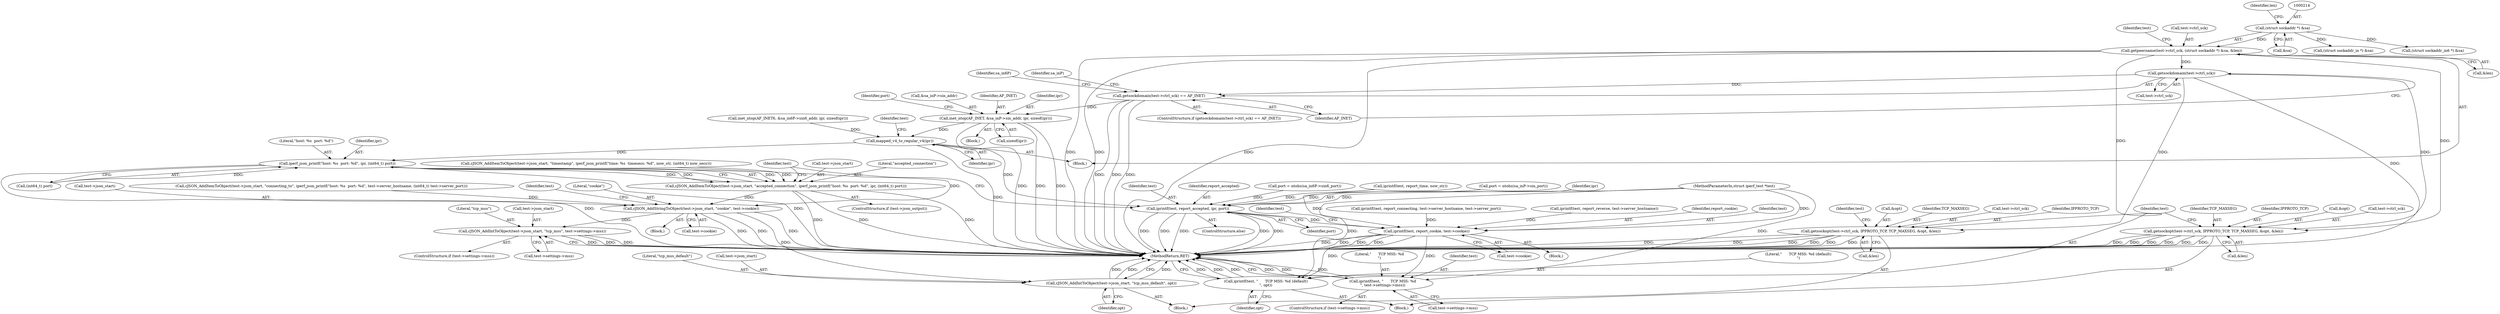 digraph "1_iperf_91f2fa59e8ed80dfbf400add0164ee0e508e412a_49@pointer" {
"1000209" [label="(Call,getpeername(test->ctrl_sck, (struct sockaddr *) &sa, &len))"];
"1000213" [label="(Call,(struct sockaddr *) &sa)"];
"1000221" [label="(Call,getsockdomain(test->ctrl_sck))"];
"1000220" [label="(Call,getsockdomain(test->ctrl_sck) == AF_INET)"];
"1000233" [label="(Call,inet_ntop(AF_INET, &sa_inP->sin_addr, ipr, sizeof(ipr)))"];
"1000271" [label="(Call,mapped_v4_to_regular_v4(ipr))"];
"1000282" [label="(Call,iperf_json_printf(\"host: %s  port: %d\", ipr, (int64_t) port))"];
"1000277" [label="(Call,cJSON_AddItemToObject(test->json_start, \"accepted_connection\", iperf_json_printf(\"host: %s  port: %d\", ipr, (int64_t) port)))"];
"1000299" [label="(Call,cJSON_AddStringToObject(test->json_start, \"cookie\", test->cookie))"];
"1000322" [label="(Call,cJSON_AddIntToObject(test->json_start, \"tcp_mss\", test->settings->mss))"];
"1000348" [label="(Call,cJSON_AddIntToObject(test->json_start, \"tcp_mss_default\", opt))"];
"1000289" [label="(Call,iprintf(test, report_accepted, ipr, port))"];
"1000360" [label="(Call,iprintf(test, report_cookie, test->cookie))"];
"1000381" [label="(Call,iprintf(test, \"      TCP MSS: %d\n\", test->settings->mss))"];
"1000405" [label="(Call,iprintf(test, \"      TCP MSS: %d (default)\n\", opt))"];
"1000338" [label="(Call,getsockopt(test->ctrl_sck, IPPROTO_TCP, TCP_MAXSEG, &opt, &len))"];
"1000395" [label="(Call,getsockopt(test->ctrl_sck, IPPROTO_TCP, TCP_MAXSEG, &opt, &len))"];
"1000251" [label="(Identifier,sa_in6P)"];
"1000136" [label="(Call,cJSON_AddItemToObject(test->json_start, \"timestamp\", iperf_json_printf(\"time: %s  timesecs: %d\", now_str, (int64_t) now_secs)))"];
"1000228" [label="(Identifier,sa_inP)"];
"1000403" [label="(Call,&len)"];
"1000408" [label="(Identifier,opt)"];
"1000213" [label="(Call,(struct sockaddr *) &sa)"];
"1000298" [label="(Block,)"];
"1000290" [label="(Identifier,test)"];
"1000220" [label="(Call,getsockdomain(test->ctrl_sck) == AF_INET)"];
"1000296" [label="(Identifier,test)"];
"1000348" [label="(Call,cJSON_AddIntToObject(test->json_start, \"tcp_mss_default\", opt))"];
"1000326" [label="(Literal,\"tcp_mss\")"];
"1000316" [label="(ControlStructure,if (test->settings->mss))"];
"1000350" [label="(Identifier,test)"];
"1000300" [label="(Call,test->json_start)"];
"1000221" [label="(Call,getsockdomain(test->ctrl_sck))"];
"1000209" [label="(Call,getpeername(test->ctrl_sck, (struct sockaddr *) &sa, &len))"];
"1000229" [label="(Call,(struct sockaddr_in *) &sa)"];
"1000370" [label="(Identifier,test)"];
"1000226" [label="(Block,)"];
"1000252" [label="(Call,(struct sockaddr_in6 *) &sa)"];
"1000363" [label="(Call,test->cookie)"];
"1000282" [label="(Call,iperf_json_printf(\"host: %s  port: %d\", ipr, (int64_t) port))"];
"1000344" [label="(Call,&opt)"];
"1000291" [label="(Identifier,report_accepted)"];
"1000285" [label="(Call,(int64_t) port)"];
"1000384" [label="(Call,test->settings->mss)"];
"1000271" [label="(Call,mapped_v4_to_regular_v4(ipr))"];
"1000223" [label="(Identifier,test)"];
"1000405" [label="(Call,iprintf(test, \"      TCP MSS: %d (default)\n\", opt))"];
"1000215" [label="(Call,&sa)"];
"1000338" [label="(Call,getsockopt(test->ctrl_sck, IPPROTO_TCP, TCP_MAXSEG, &opt, &len))"];
"1000243" [label="(Identifier,port)"];
"1000322" [label="(Call,cJSON_AddIntToObject(test->json_start, \"tcp_mss\", test->settings->mss))"];
"1000323" [label="(Call,test->json_start)"];
"1000406" [label="(Identifier,test)"];
"1000222" [label="(Call,test->ctrl_sck)"];
"1000293" [label="(Identifier,port)"];
"1000219" [label="(ControlStructure,if (getsockdomain(test->ctrl_sck) == AF_INET))"];
"1000375" [label="(ControlStructure,if (test->settings->mss))"];
"1000400" [label="(Identifier,TCP_MAXSEG)"];
"1000383" [label="(Literal,\"      TCP MSS: %d\n\")"];
"1000333" [label="(Block,)"];
"1000360" [label="(Call,iprintf(test, report_cookie, test->cookie))"];
"1000101" [label="(MethodParameterIn,struct iperf_test *test)"];
"1000353" [label="(Identifier,opt)"];
"1000167" [label="(Call,cJSON_AddItemToObject(test->json_start, \"connecting_to\", iperf_json_printf(\"host: %s  port: %d\", test->server_hostname, (int64_t) test->server_port)))"];
"1000390" [label="(Block,)"];
"1000399" [label="(Identifier,IPPROTO_TCP)"];
"1000265" [label="(Call,port = ntohs(sa_in6P->sin6_port))"];
"1000382" [label="(Identifier,test)"];
"1000278" [label="(Call,test->json_start)"];
"1000283" [label="(Literal,\"host: %s  port: %d\")"];
"1000204" [label="(Block,)"];
"1000152" [label="(Call,iprintf(test, report_time, now_str))"];
"1000409" [label="(MethodReturn,RET)"];
"1000210" [label="(Call,test->ctrl_sck)"];
"1000352" [label="(Literal,\"tcp_mss_default\")"];
"1000256" [label="(Call,inet_ntop(AF_INET6, &sa_in6P->sin6_addr, ipr, sizeof(ipr)))"];
"1000289" [label="(Call,iprintf(test, report_accepted, ipr, port))"];
"1000242" [label="(Call,port = ntohs(sa_inP->sin_port))"];
"1000235" [label="(Call,&sa_inP->sin_addr)"];
"1000407" [label="(Literal,\"      TCP MSS: %d (default)\n\")"];
"1000359" [label="(Block,)"];
"1000234" [label="(Identifier,AF_INET)"];
"1000395" [label="(Call,getsockopt(test->ctrl_sck, IPPROTO_TCP, TCP_MAXSEG, &opt, &len))"];
"1000292" [label="(Identifier,ipr)"];
"1000381" [label="(Call,iprintf(test, \"      TCP MSS: %d\n\", test->settings->mss))"];
"1000401" [label="(Call,&opt)"];
"1000343" [label="(Identifier,TCP_MAXSEG)"];
"1000184" [label="(Call,iprintf(test, report_connecting, test->server_hostname, test->server_port))"];
"1000284" [label="(Identifier,ipr)"];
"1000218" [label="(Identifier,len)"];
"1000339" [label="(Call,test->ctrl_sck)"];
"1000233" [label="(Call,inet_ntop(AF_INET, &sa_inP->sin_addr, ipr, sizeof(ipr)))"];
"1000273" [label="(ControlStructure,if (test->json_output))"];
"1000342" [label="(Identifier,IPPROTO_TCP)"];
"1000311" [label="(Identifier,test)"];
"1000240" [label="(Call,sizeof(ipr))"];
"1000288" [label="(ControlStructure,else)"];
"1000217" [label="(Call,&len)"];
"1000304" [label="(Call,test->cookie)"];
"1000275" [label="(Identifier,test)"];
"1000346" [label="(Call,&len)"];
"1000303" [label="(Literal,\"cookie\")"];
"1000197" [label="(Call,iprintf(test, report_reverse, test->server_hostname))"];
"1000272" [label="(Identifier,ipr)"];
"1000299" [label="(Call,cJSON_AddStringToObject(test->json_start, \"cookie\", test->cookie))"];
"1000277" [label="(Call,cJSON_AddItemToObject(test->json_start, \"accepted_connection\", iperf_json_printf(\"host: %s  port: %d\", ipr, (int64_t) port)))"];
"1000225" [label="(Identifier,AF_INET)"];
"1000281" [label="(Literal,\"accepted_connection\")"];
"1000239" [label="(Identifier,ipr)"];
"1000349" [label="(Call,test->json_start)"];
"1000362" [label="(Identifier,report_cookie)"];
"1000361" [label="(Identifier,test)"];
"1000327" [label="(Call,test->settings->mss)"];
"1000396" [label="(Call,test->ctrl_sck)"];
"1000209" -> "1000204"  [label="AST: "];
"1000209" -> "1000217"  [label="CFG: "];
"1000210" -> "1000209"  [label="AST: "];
"1000213" -> "1000209"  [label="AST: "];
"1000217" -> "1000209"  [label="AST: "];
"1000223" -> "1000209"  [label="CFG: "];
"1000209" -> "1000409"  [label="DDG: "];
"1000209" -> "1000409"  [label="DDG: "];
"1000209" -> "1000409"  [label="DDG: "];
"1000213" -> "1000209"  [label="DDG: "];
"1000209" -> "1000221"  [label="DDG: "];
"1000209" -> "1000338"  [label="DDG: "];
"1000209" -> "1000395"  [label="DDG: "];
"1000213" -> "1000215"  [label="CFG: "];
"1000214" -> "1000213"  [label="AST: "];
"1000215" -> "1000213"  [label="AST: "];
"1000218" -> "1000213"  [label="CFG: "];
"1000213" -> "1000229"  [label="DDG: "];
"1000213" -> "1000252"  [label="DDG: "];
"1000221" -> "1000220"  [label="AST: "];
"1000221" -> "1000222"  [label="CFG: "];
"1000222" -> "1000221"  [label="AST: "];
"1000225" -> "1000221"  [label="CFG: "];
"1000221" -> "1000409"  [label="DDG: "];
"1000221" -> "1000220"  [label="DDG: "];
"1000221" -> "1000338"  [label="DDG: "];
"1000221" -> "1000395"  [label="DDG: "];
"1000220" -> "1000219"  [label="AST: "];
"1000220" -> "1000225"  [label="CFG: "];
"1000225" -> "1000220"  [label="AST: "];
"1000228" -> "1000220"  [label="CFG: "];
"1000251" -> "1000220"  [label="CFG: "];
"1000220" -> "1000409"  [label="DDG: "];
"1000220" -> "1000409"  [label="DDG: "];
"1000220" -> "1000409"  [label="DDG: "];
"1000220" -> "1000233"  [label="DDG: "];
"1000233" -> "1000226"  [label="AST: "];
"1000233" -> "1000240"  [label="CFG: "];
"1000234" -> "1000233"  [label="AST: "];
"1000235" -> "1000233"  [label="AST: "];
"1000239" -> "1000233"  [label="AST: "];
"1000240" -> "1000233"  [label="AST: "];
"1000243" -> "1000233"  [label="CFG: "];
"1000233" -> "1000409"  [label="DDG: "];
"1000233" -> "1000409"  [label="DDG: "];
"1000233" -> "1000409"  [label="DDG: "];
"1000233" -> "1000271"  [label="DDG: "];
"1000271" -> "1000204"  [label="AST: "];
"1000271" -> "1000272"  [label="CFG: "];
"1000272" -> "1000271"  [label="AST: "];
"1000275" -> "1000271"  [label="CFG: "];
"1000271" -> "1000409"  [label="DDG: "];
"1000256" -> "1000271"  [label="DDG: "];
"1000271" -> "1000282"  [label="DDG: "];
"1000271" -> "1000289"  [label="DDG: "];
"1000282" -> "1000277"  [label="AST: "];
"1000282" -> "1000285"  [label="CFG: "];
"1000283" -> "1000282"  [label="AST: "];
"1000284" -> "1000282"  [label="AST: "];
"1000285" -> "1000282"  [label="AST: "];
"1000277" -> "1000282"  [label="CFG: "];
"1000282" -> "1000409"  [label="DDG: "];
"1000282" -> "1000409"  [label="DDG: "];
"1000282" -> "1000277"  [label="DDG: "];
"1000282" -> "1000277"  [label="DDG: "];
"1000282" -> "1000277"  [label="DDG: "];
"1000285" -> "1000282"  [label="DDG: "];
"1000277" -> "1000273"  [label="AST: "];
"1000278" -> "1000277"  [label="AST: "];
"1000281" -> "1000277"  [label="AST: "];
"1000296" -> "1000277"  [label="CFG: "];
"1000277" -> "1000409"  [label="DDG: "];
"1000277" -> "1000409"  [label="DDG: "];
"1000277" -> "1000409"  [label="DDG: "];
"1000136" -> "1000277"  [label="DDG: "];
"1000277" -> "1000299"  [label="DDG: "];
"1000299" -> "1000298"  [label="AST: "];
"1000299" -> "1000304"  [label="CFG: "];
"1000300" -> "1000299"  [label="AST: "];
"1000303" -> "1000299"  [label="AST: "];
"1000304" -> "1000299"  [label="AST: "];
"1000311" -> "1000299"  [label="CFG: "];
"1000299" -> "1000409"  [label="DDG: "];
"1000299" -> "1000409"  [label="DDG: "];
"1000299" -> "1000409"  [label="DDG: "];
"1000167" -> "1000299"  [label="DDG: "];
"1000136" -> "1000299"  [label="DDG: "];
"1000299" -> "1000322"  [label="DDG: "];
"1000299" -> "1000348"  [label="DDG: "];
"1000322" -> "1000316"  [label="AST: "];
"1000322" -> "1000327"  [label="CFG: "];
"1000323" -> "1000322"  [label="AST: "];
"1000326" -> "1000322"  [label="AST: "];
"1000327" -> "1000322"  [label="AST: "];
"1000409" -> "1000322"  [label="CFG: "];
"1000322" -> "1000409"  [label="DDG: "];
"1000322" -> "1000409"  [label="DDG: "];
"1000322" -> "1000409"  [label="DDG: "];
"1000348" -> "1000333"  [label="AST: "];
"1000348" -> "1000353"  [label="CFG: "];
"1000349" -> "1000348"  [label="AST: "];
"1000352" -> "1000348"  [label="AST: "];
"1000353" -> "1000348"  [label="AST: "];
"1000409" -> "1000348"  [label="CFG: "];
"1000348" -> "1000409"  [label="DDG: "];
"1000348" -> "1000409"  [label="DDG: "];
"1000348" -> "1000409"  [label="DDG: "];
"1000289" -> "1000288"  [label="AST: "];
"1000289" -> "1000293"  [label="CFG: "];
"1000290" -> "1000289"  [label="AST: "];
"1000291" -> "1000289"  [label="AST: "];
"1000292" -> "1000289"  [label="AST: "];
"1000293" -> "1000289"  [label="AST: "];
"1000296" -> "1000289"  [label="CFG: "];
"1000289" -> "1000409"  [label="DDG: "];
"1000289" -> "1000409"  [label="DDG: "];
"1000289" -> "1000409"  [label="DDG: "];
"1000289" -> "1000409"  [label="DDG: "];
"1000289" -> "1000409"  [label="DDG: "];
"1000152" -> "1000289"  [label="DDG: "];
"1000101" -> "1000289"  [label="DDG: "];
"1000265" -> "1000289"  [label="DDG: "];
"1000242" -> "1000289"  [label="DDG: "];
"1000289" -> "1000360"  [label="DDG: "];
"1000360" -> "1000359"  [label="AST: "];
"1000360" -> "1000363"  [label="CFG: "];
"1000361" -> "1000360"  [label="AST: "];
"1000362" -> "1000360"  [label="AST: "];
"1000363" -> "1000360"  [label="AST: "];
"1000370" -> "1000360"  [label="CFG: "];
"1000360" -> "1000409"  [label="DDG: "];
"1000360" -> "1000409"  [label="DDG: "];
"1000360" -> "1000409"  [label="DDG: "];
"1000360" -> "1000409"  [label="DDG: "];
"1000184" -> "1000360"  [label="DDG: "];
"1000152" -> "1000360"  [label="DDG: "];
"1000197" -> "1000360"  [label="DDG: "];
"1000101" -> "1000360"  [label="DDG: "];
"1000360" -> "1000381"  [label="DDG: "];
"1000360" -> "1000405"  [label="DDG: "];
"1000381" -> "1000375"  [label="AST: "];
"1000381" -> "1000384"  [label="CFG: "];
"1000382" -> "1000381"  [label="AST: "];
"1000383" -> "1000381"  [label="AST: "];
"1000384" -> "1000381"  [label="AST: "];
"1000409" -> "1000381"  [label="CFG: "];
"1000381" -> "1000409"  [label="DDG: "];
"1000381" -> "1000409"  [label="DDG: "];
"1000381" -> "1000409"  [label="DDG: "];
"1000101" -> "1000381"  [label="DDG: "];
"1000405" -> "1000390"  [label="AST: "];
"1000405" -> "1000408"  [label="CFG: "];
"1000406" -> "1000405"  [label="AST: "];
"1000407" -> "1000405"  [label="AST: "];
"1000408" -> "1000405"  [label="AST: "];
"1000409" -> "1000405"  [label="CFG: "];
"1000405" -> "1000409"  [label="DDG: "];
"1000405" -> "1000409"  [label="DDG: "];
"1000405" -> "1000409"  [label="DDG: "];
"1000101" -> "1000405"  [label="DDG: "];
"1000338" -> "1000333"  [label="AST: "];
"1000338" -> "1000346"  [label="CFG: "];
"1000339" -> "1000338"  [label="AST: "];
"1000342" -> "1000338"  [label="AST: "];
"1000343" -> "1000338"  [label="AST: "];
"1000344" -> "1000338"  [label="AST: "];
"1000346" -> "1000338"  [label="AST: "];
"1000350" -> "1000338"  [label="CFG: "];
"1000338" -> "1000409"  [label="DDG: "];
"1000338" -> "1000409"  [label="DDG: "];
"1000338" -> "1000409"  [label="DDG: "];
"1000338" -> "1000409"  [label="DDG: "];
"1000338" -> "1000409"  [label="DDG: "];
"1000338" -> "1000409"  [label="DDG: "];
"1000395" -> "1000390"  [label="AST: "];
"1000395" -> "1000403"  [label="CFG: "];
"1000396" -> "1000395"  [label="AST: "];
"1000399" -> "1000395"  [label="AST: "];
"1000400" -> "1000395"  [label="AST: "];
"1000401" -> "1000395"  [label="AST: "];
"1000403" -> "1000395"  [label="AST: "];
"1000406" -> "1000395"  [label="CFG: "];
"1000395" -> "1000409"  [label="DDG: "];
"1000395" -> "1000409"  [label="DDG: "];
"1000395" -> "1000409"  [label="DDG: "];
"1000395" -> "1000409"  [label="DDG: "];
"1000395" -> "1000409"  [label="DDG: "];
"1000395" -> "1000409"  [label="DDG: "];
}
